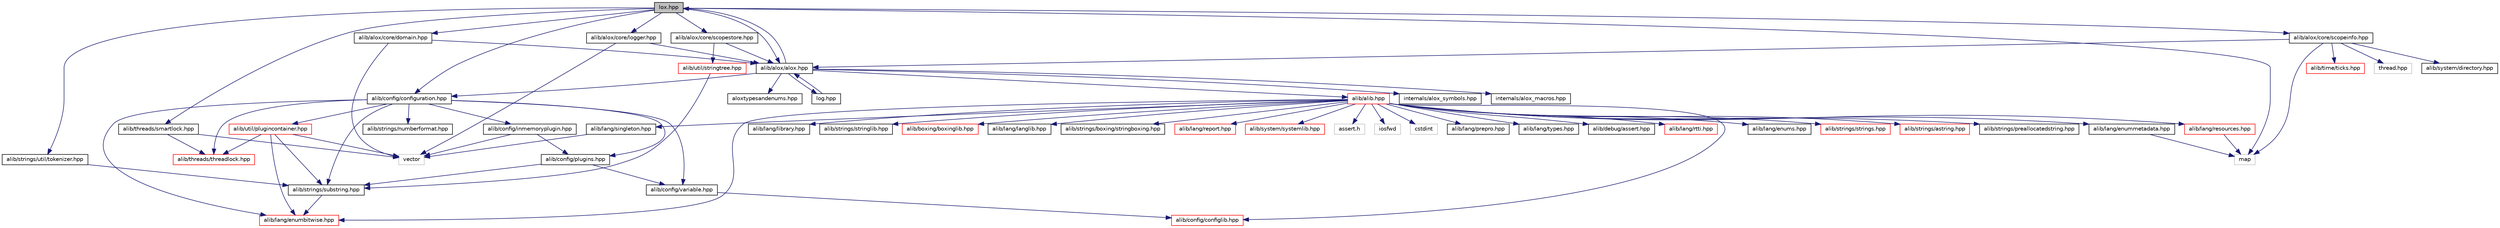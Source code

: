 digraph "lox.hpp"
{
  edge [fontname="Helvetica",fontsize="10",labelfontname="Helvetica",labelfontsize="10"];
  node [fontname="Helvetica",fontsize="10",shape=record];
  Node0 [label="lox.hpp",height=0.2,width=0.4,color="black", fillcolor="grey75", style="filled", fontcolor="black"];
  Node0 -> Node1 [color="midnightblue",fontsize="10",style="solid",fontname="Helvetica"];
  Node0 -> Node29 [color="midnightblue",fontsize="10",style="solid",fontname="Helvetica"];
  Node0 -> Node60 [color="midnightblue",fontsize="10",style="solid",fontname="Helvetica"];
  Node0 -> Node77 [color="midnightblue",fontsize="10",style="solid",fontname="Helvetica"];
  Node0 -> Node78 [color="midnightblue",fontsize="10",style="solid",fontname="Helvetica"];
  Node0 -> Node79 [color="midnightblue",fontsize="10",style="solid",fontname="Helvetica"];
  Node0 -> Node88 [color="midnightblue",fontsize="10",style="solid",fontname="Helvetica"];
  Node0 -> Node89 [color="midnightblue",fontsize="10",style="solid",fontname="Helvetica"];
  Node0 -> Node90 [color="midnightblue",fontsize="10",style="solid",fontname="Helvetica"];
  Node1 -> Node0 [color="midnightblue",fontsize="10",style="solid",fontname="Helvetica"];
  Node1 -> Node2 [color="midnightblue",fontsize="10",style="solid",fontname="Helvetica"];
  Node1 -> Node58 [color="midnightblue",fontsize="10",style="solid",fontname="Helvetica"];
  Node1 -> Node59 [color="midnightblue",fontsize="10",style="solid",fontname="Helvetica"];
  Node1 -> Node60 [color="midnightblue",fontsize="10",style="solid",fontname="Helvetica"];
  Node1 -> Node75 [color="midnightblue",fontsize="10",style="solid",fontname="Helvetica"];
  Node1 -> Node76 [color="midnightblue",fontsize="10",style="solid",fontname="Helvetica"];
  Node2 -> Node3 [color="midnightblue",fontsize="10",style="solid",fontname="Helvetica"];
  Node2 -> Node4 [color="midnightblue",fontsize="10",style="solid",fontname="Helvetica"];
  Node2 -> Node5 [color="midnightblue",fontsize="10",style="solid",fontname="Helvetica"];
  Node2 -> Node6 [color="midnightblue",fontsize="10",style="solid",fontname="Helvetica"];
  Node2 -> Node7 [color="midnightblue",fontsize="10",style="solid",fontname="Helvetica"];
  Node2 -> Node8 [color="midnightblue",fontsize="10",style="solid",fontname="Helvetica"];
  Node2 -> Node9 [color="midnightblue",fontsize="10",style="solid",fontname="Helvetica"];
  Node2 -> Node13 [color="midnightblue",fontsize="10",style="solid",fontname="Helvetica"];
  Node2 -> Node15 [color="midnightblue",fontsize="10",style="solid",fontname="Helvetica"];
  Node2 -> Node16 [color="midnightblue",fontsize="10",style="solid",fontname="Helvetica"];
  Node2 -> Node25 [color="midnightblue",fontsize="10",style="solid",fontname="Helvetica"];
  Node2 -> Node27 [color="midnightblue",fontsize="10",style="solid",fontname="Helvetica"];
  Node2 -> Node28 [color="midnightblue",fontsize="10",style="solid",fontname="Helvetica"];
  Node2 -> Node32 [color="midnightblue",fontsize="10",style="solid",fontname="Helvetica"];
  Node2 -> Node33 [color="midnightblue",fontsize="10",style="solid",fontname="Helvetica"];
  Node2 -> Node34 [color="midnightblue",fontsize="10",style="solid",fontname="Helvetica"];
  Node2 -> Node43 [color="midnightblue",fontsize="10",style="solid",fontname="Helvetica"];
  Node2 -> Node44 [color="midnightblue",fontsize="10",style="solid",fontname="Helvetica"];
  Node2 -> Node45 [color="midnightblue",fontsize="10",style="solid",fontname="Helvetica"];
  Node2 -> Node47 [color="midnightblue",fontsize="10",style="solid",fontname="Helvetica"];
  Node2 -> Node49 [color="midnightblue",fontsize="10",style="solid",fontname="Helvetica"];
  Node2 -> Node50 [color="midnightblue",fontsize="10",style="solid",fontname="Helvetica"];
  Node2 -> Node55 [color="midnightblue",fontsize="10",style="solid",fontname="Helvetica"];
  Node13 -> Node14 [color="midnightblue",fontsize="10",style="solid",fontname="Helvetica"];
  Node28 -> Node29 [color="midnightblue",fontsize="10",style="solid",fontname="Helvetica"];
  Node49 -> Node29 [color="midnightblue",fontsize="10",style="solid",fontname="Helvetica"];
  Node60 -> Node47 [color="midnightblue",fontsize="10",style="solid",fontname="Helvetica"];
  Node60 -> Node61 [color="midnightblue",fontsize="10",style="solid",fontname="Helvetica"];
  Node60 -> Node68 [color="midnightblue",fontsize="10",style="solid",fontname="Helvetica"];
  Node60 -> Node69 [color="midnightblue",fontsize="10",style="solid",fontname="Helvetica"];
  Node60 -> Node70 [color="midnightblue",fontsize="10",style="solid",fontname="Helvetica"];
  Node60 -> Node71 [color="midnightblue",fontsize="10",style="solid",fontname="Helvetica"];
  Node60 -> Node72 [color="midnightblue",fontsize="10",style="solid",fontname="Helvetica"];
  Node60 -> Node74 [color="midnightblue",fontsize="10",style="solid",fontname="Helvetica"];
  Node68 -> Node47 [color="midnightblue",fontsize="10",style="solid",fontname="Helvetica"];
  Node70 -> Node50 [color="midnightblue",fontsize="10",style="solid",fontname="Helvetica"];
  Node71 -> Node68 [color="midnightblue",fontsize="10",style="solid",fontname="Helvetica"];
  Node71 -> Node70 [color="midnightblue",fontsize="10",style="solid",fontname="Helvetica"];
  Node72 -> Node14 [color="midnightblue",fontsize="10",style="solid",fontname="Helvetica"];
  Node72 -> Node47 [color="midnightblue",fontsize="10",style="solid",fontname="Helvetica"];
  Node72 -> Node61 [color="midnightblue",fontsize="10",style="solid",fontname="Helvetica"];
  Node72 -> Node68 [color="midnightblue",fontsize="10",style="solid",fontname="Helvetica"];
  Node74 -> Node14 [color="midnightblue",fontsize="10",style="solid",fontname="Helvetica"];
  Node74 -> Node71 [color="midnightblue",fontsize="10",style="solid",fontname="Helvetica"];
  Node76 -> Node1 [color="midnightblue",fontsize="10",style="solid",fontname="Helvetica"];
  Node77 -> Node14 [color="midnightblue",fontsize="10",style="solid",fontname="Helvetica"];
  Node77 -> Node61 [color="midnightblue",fontsize="10",style="solid",fontname="Helvetica"];
  Node78 -> Node68 [color="midnightblue",fontsize="10",style="solid",fontname="Helvetica"];
  Node79 -> Node1 [color="midnightblue",fontsize="10",style="solid",fontname="Helvetica"];
  Node79 -> Node29 [color="midnightblue",fontsize="10",style="solid",fontname="Helvetica"];
  Node79 -> Node80 [color="midnightblue",fontsize="10",style="solid",fontname="Helvetica"];
  Node79 -> Node86 [color="midnightblue",fontsize="10",style="solid",fontname="Helvetica"];
  Node79 -> Node87 [color="midnightblue",fontsize="10",style="solid",fontname="Helvetica"];
  Node88 -> Node1 [color="midnightblue",fontsize="10",style="solid",fontname="Helvetica"];
  Node88 -> Node14 [color="midnightblue",fontsize="10",style="solid",fontname="Helvetica"];
  Node89 -> Node1 [color="midnightblue",fontsize="10",style="solid",fontname="Helvetica"];
  Node89 -> Node14 [color="midnightblue",fontsize="10",style="solid",fontname="Helvetica"];
  Node90 -> Node1 [color="midnightblue",fontsize="10",style="solid",fontname="Helvetica"];
  Node90 -> Node91 [color="midnightblue",fontsize="10",style="solid",fontname="Helvetica"];
  Node91 -> Node68 [color="midnightblue",fontsize="10",style="solid",fontname="Helvetica"];
  Node1 [label="alib/alox/alox.hpp",height=0.2,width=0.4,color="black", fillcolor="white", style="filled",URL="$alox_2alox_8hpp.html"];
  Node2 [label="alib/alib.hpp",height=0.2,width=0.4,color="red", fillcolor="white", style="filled",URL="$alib_8hpp.html"];
  Node3 [label="assert.h",height=0.2,width=0.4,color="grey75", fillcolor="white", style="filled"];
  Node4 [label="iosfwd",height=0.2,width=0.4,color="grey75", fillcolor="white", style="filled"];
  Node5 [label="cstdint",height=0.2,width=0.4,color="grey75", fillcolor="white", style="filled"];
  Node6 [label="alib/lang/prepro.hpp",height=0.2,width=0.4,color="black", fillcolor="white", style="filled",URL="$prepro_8hpp.html"];
  Node7 [label="alib/lang/types.hpp",height=0.2,width=0.4,color="black", fillcolor="white", style="filled",URL="$types_8hpp.html"];
  Node8 [label="alib/debug/assert.hpp",height=0.2,width=0.4,color="black", fillcolor="white", style="filled",URL="$assert_8hpp.html"];
  Node9 [label="alib/lang/rtti.hpp",height=0.2,width=0.4,color="red", fillcolor="white", style="filled",URL="$rtti_8hpp.html"];
  Node13 [label="alib/lang/singleton.hpp",height=0.2,width=0.4,color="black", fillcolor="white", style="filled",URL="$singleton_8hpp.html"];
  Node14 [label="vector",height=0.2,width=0.4,color="grey75", fillcolor="white", style="filled"];
  Node15 [label="alib/lang/enums.hpp",height=0.2,width=0.4,color="black", fillcolor="white", style="filled",URL="$enums_8hpp.html"];
  Node16 [label="alib/strings/strings.hpp",height=0.2,width=0.4,color="red", fillcolor="white", style="filled",URL="$strings_2strings_8hpp.html"];
  Node25 [label="alib/strings/astring.hpp",height=0.2,width=0.4,color="red", fillcolor="white", style="filled",URL="$astring_8hpp.html"];
  Node27 [label="alib/strings/preallocatedstring.hpp",height=0.2,width=0.4,color="black", fillcolor="white", style="filled",URL="$preallocatedstring_8hpp.html"];
  Node28 [label="alib/lang/resources.hpp",height=0.2,width=0.4,color="red", fillcolor="white", style="filled",URL="$resources_8hpp.html"];
  Node29 [label="map",height=0.2,width=0.4,color="grey75", fillcolor="white", style="filled"];
  Node32 [label="alib/lang/library.hpp",height=0.2,width=0.4,color="black", fillcolor="white", style="filled",URL="$library_8hpp.html"];
  Node33 [label="alib/strings/stringlib.hpp",height=0.2,width=0.4,color="black", fillcolor="white", style="filled",URL="$stringlib_8hpp.html"];
  Node34 [label="alib/boxing/boxinglib.hpp",height=0.2,width=0.4,color="red", fillcolor="white", style="filled",URL="$boxinglib_8hpp.html"];
  Node43 [label="alib/lang/langlib.hpp",height=0.2,width=0.4,color="black", fillcolor="white", style="filled",URL="$langlib_8hpp.html"];
  Node44 [label="alib/strings/boxing/stringboxing.hpp",height=0.2,width=0.4,color="black", fillcolor="white", style="filled",URL="$stringboxing_8hpp.html"];
  Node45 [label="alib/lang/report.hpp",height=0.2,width=0.4,color="red", fillcolor="white", style="filled",URL="$report_8hpp.html"];
  Node47 [label="alib/lang/enumbitwise.hpp",height=0.2,width=0.4,color="red", fillcolor="white", style="filled",URL="$enumbitwise_8hpp.html"];
  Node49 [label="alib/lang/enummetadata.hpp",height=0.2,width=0.4,color="black", fillcolor="white", style="filled",URL="$enummetadata_8hpp.html"];
  Node50 [label="alib/config/configlib.hpp",height=0.2,width=0.4,color="red", fillcolor="white", style="filled",URL="$configlib_8hpp.html"];
  Node55 [label="alib/system/systemlib.hpp",height=0.2,width=0.4,color="red", fillcolor="white", style="filled",URL="$systemlib_8hpp.html"];
  Node58 [label="internals/alox_symbols.hpp",height=0.2,width=0.4,color="black", fillcolor="white", style="filled",URL="$alox__symbols_8hpp.html"];
  Node59 [label="internals/alox_macros.hpp",height=0.2,width=0.4,color="black", fillcolor="white", style="filled",URL="$alox__macros_8hpp.html"];
  Node60 [label="alib/config/configuration.hpp",height=0.2,width=0.4,color="black", fillcolor="white", style="filled",URL="$configuration_8hpp.html"];
  Node61 [label="alib/threads/threadlock.hpp",height=0.2,width=0.4,color="red", fillcolor="white", style="filled",URL="$threadlock_8hpp.html"];
  Node68 [label="alib/strings/substring.hpp",height=0.2,width=0.4,color="black", fillcolor="white", style="filled",URL="$substring_8hpp.html"];
  Node69 [label="alib/strings/numberformat.hpp",height=0.2,width=0.4,color="black", fillcolor="white", style="filled",URL="$numberformat_8hpp.html"];
  Node70 [label="alib/config/variable.hpp",height=0.2,width=0.4,color="black", fillcolor="white", style="filled",URL="$variable_8hpp.html"];
  Node71 [label="alib/config/plugins.hpp",height=0.2,width=0.4,color="black", fillcolor="white", style="filled",URL="$plugins_8hpp.html"];
  Node72 [label="alib/util/plugincontainer.hpp",height=0.2,width=0.4,color="red", fillcolor="white", style="filled",URL="$plugincontainer_8hpp.html"];
  Node74 [label="alib/config/inmemoryplugin.hpp",height=0.2,width=0.4,color="black", fillcolor="white", style="filled",URL="$inmemoryplugin_8hpp.html"];
  Node75 [label="aloxtypesandenums.hpp",height=0.2,width=0.4,color="black", fillcolor="white", style="filled",URL="$aloxtypesandenums_8hpp.html"];
  Node76 [label="log.hpp",height=0.2,width=0.4,color="black", fillcolor="white", style="filled",URL="$log_8hpp.html"];
  Node77 [label="alib/threads/smartlock.hpp",height=0.2,width=0.4,color="black", fillcolor="white", style="filled",URL="$smartlock_8hpp.html"];
  Node78 [label="alib/strings/util/tokenizer.hpp",height=0.2,width=0.4,color="black", fillcolor="white", style="filled",URL="$tokenizer_8hpp.html"];
  Node79 [label="alib/alox/core/scopeinfo.hpp",height=0.2,width=0.4,color="black", fillcolor="white", style="filled",URL="$scopeinfo_8hpp.html"];
  Node80 [label="alib/time/ticks.hpp",height=0.2,width=0.4,color="red", fillcolor="white", style="filled",URL="$ticks_8hpp.html"];
  Node86 [label="thread.hpp",height=0.2,width=0.4,color="grey75", fillcolor="white", style="filled"];
  Node87 [label="alib/system/directory.hpp",height=0.2,width=0.4,color="black", fillcolor="white", style="filled",URL="$directory_8hpp.html"];
  Node88 [label="alib/alox/core/logger.hpp",height=0.2,width=0.4,color="black", fillcolor="white", style="filled",URL="$logger_8hpp.html"];
  Node89 [label="alib/alox/core/domain.hpp",height=0.2,width=0.4,color="black", fillcolor="white", style="filled",URL="$domain_8hpp.html"];
  Node90 [label="alib/alox/core/scopestore.hpp",height=0.2,width=0.4,color="black", fillcolor="white", style="filled",URL="$scopestore_8hpp.html"];
  Node91 [label="alib/util/stringtree.hpp",height=0.2,width=0.4,color="red", fillcolor="white", style="filled",URL="$stringtree_8hpp.html"];
}

